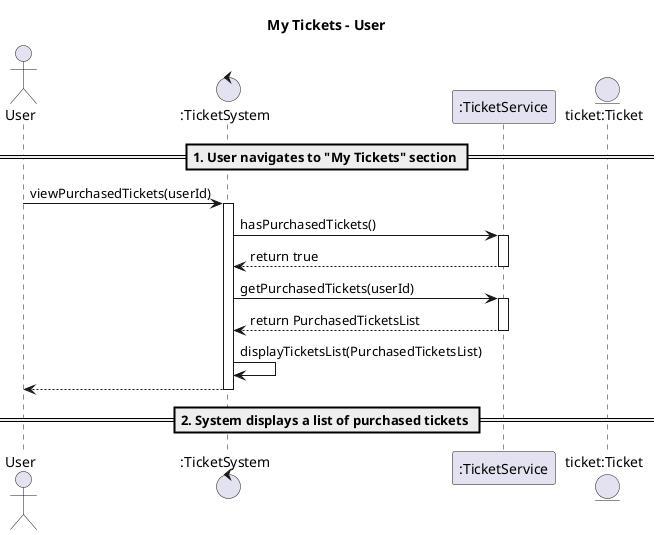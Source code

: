 @startuml
title My Tickets - User

actor User
control ":TicketSystem" as UD
participant ":TicketService" as TS
entity "ticket:Ticket" as ticket

== 1. User navigates to "My Tickets" section ==
User -> UD : viewPurchasedTickets(userId)
activate UD
UD -> TS : hasPurchasedTickets()
activate TS
TS --> UD : return true
deactivate TS
UD -> TS : getPurchasedTickets(userId)
activate TS
TS --> UD : return PurchasedTicketsList
deactivate TS
UD -> UD : displayTicketsList(PurchasedTicketsList)
UD --> User :
deactivate UD
== 2. System displays a list of purchased tickets ==
@enduml
